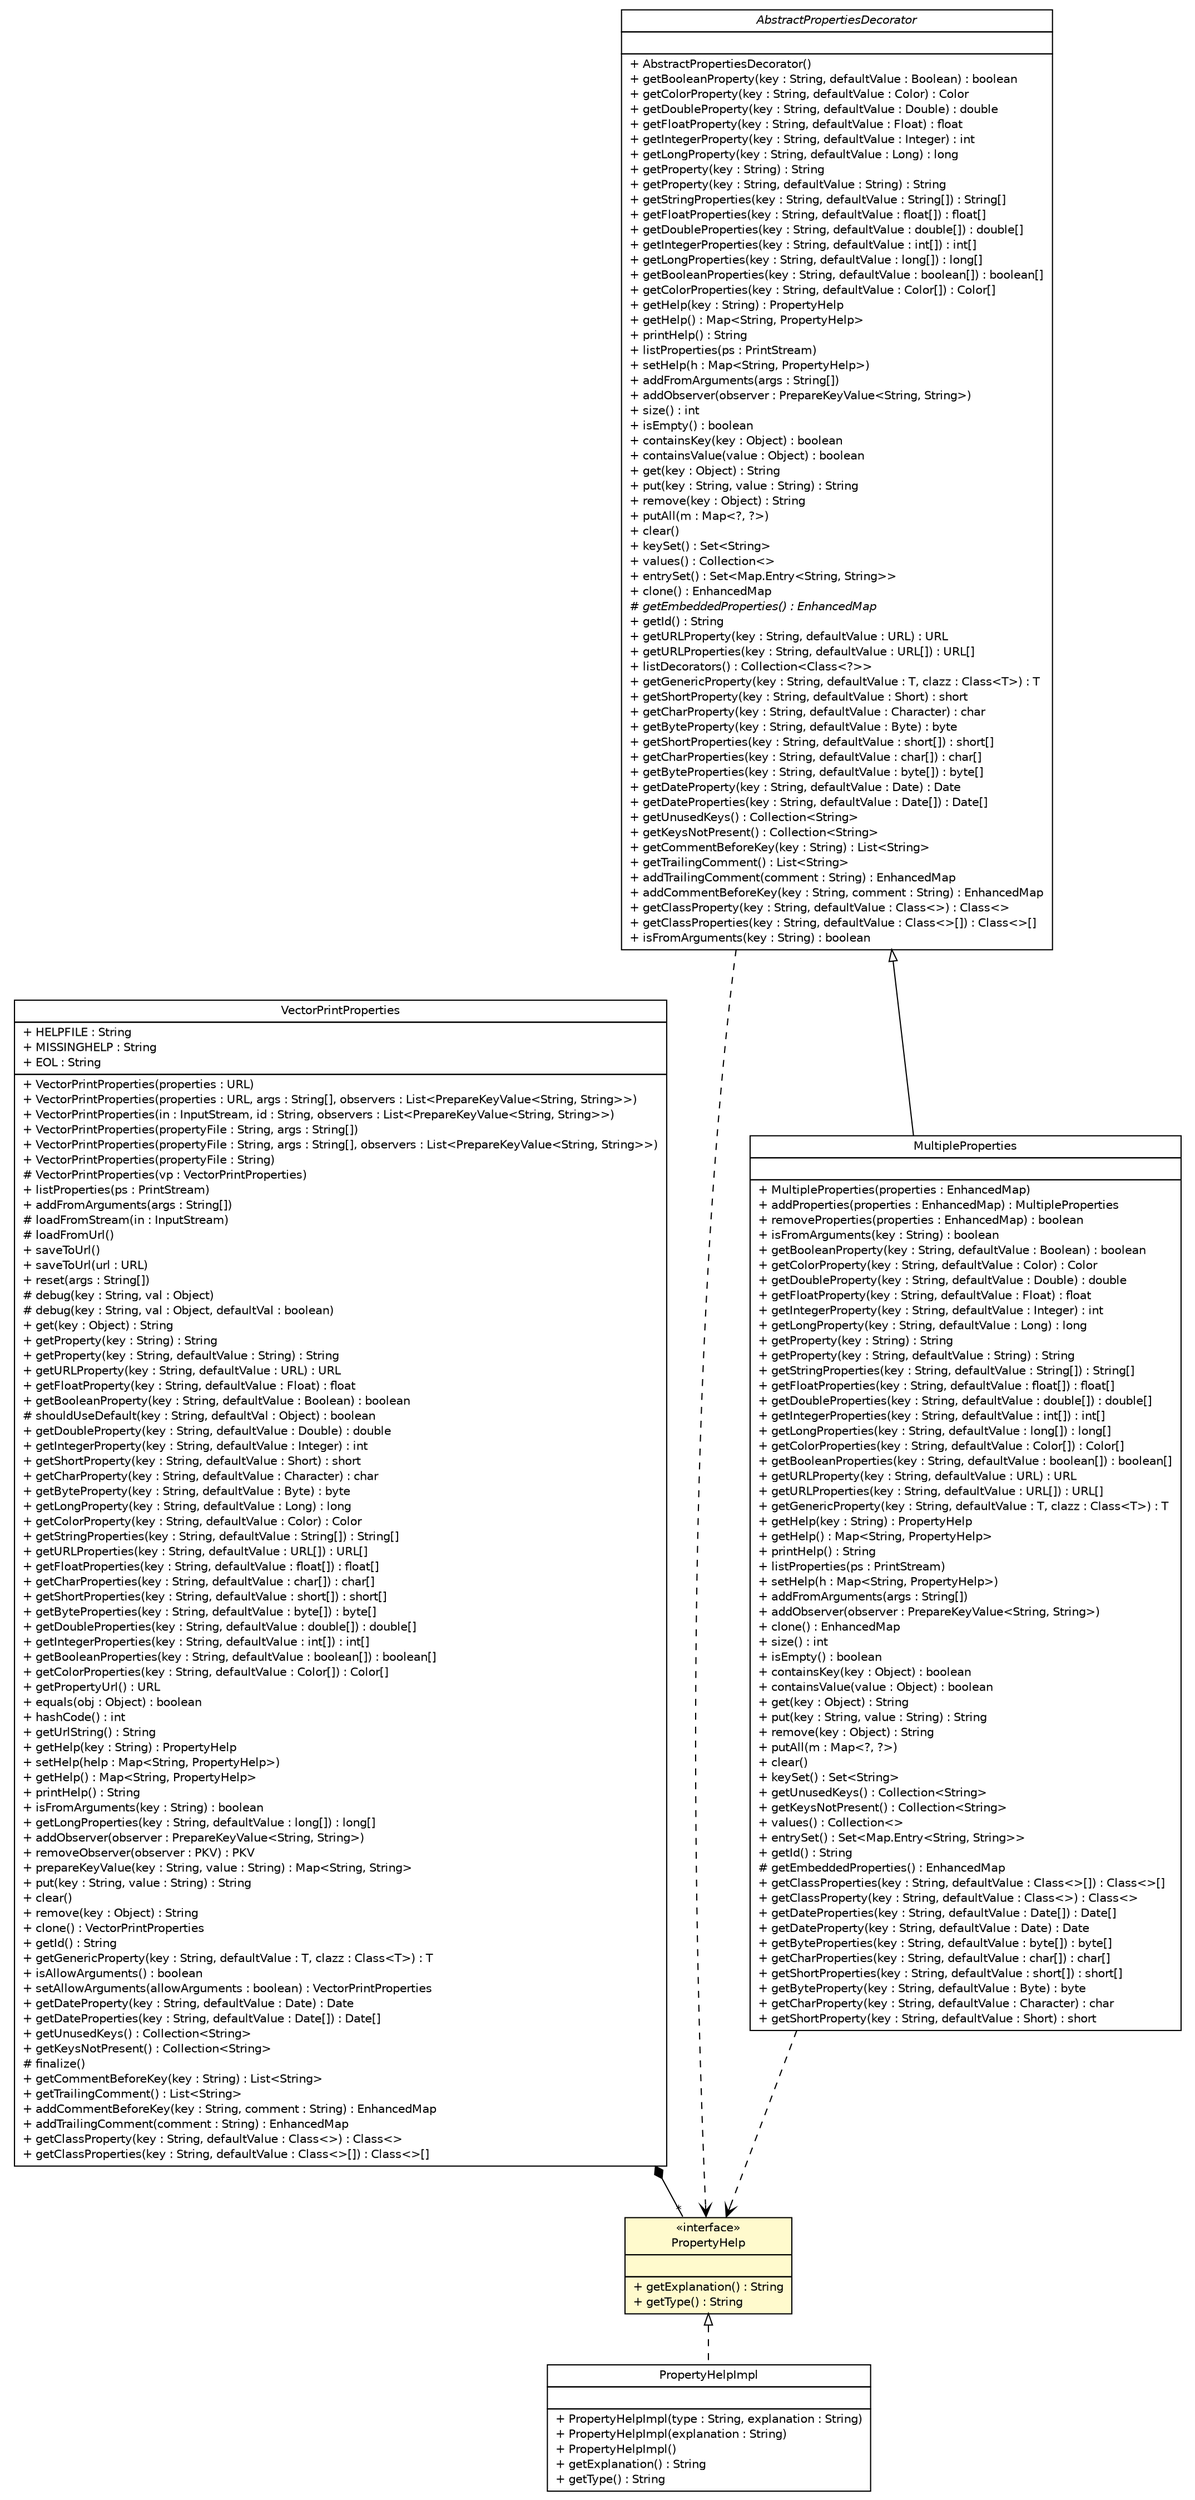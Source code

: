 #!/usr/local/bin/dot
#
# Class diagram 
# Generated by UMLGraph version R5_6 (http://www.umlgraph.org/)
#

digraph G {
	edge [fontname="Helvetica",fontsize=10,labelfontname="Helvetica",labelfontsize=10];
	node [fontname="Helvetica",fontsize=10,shape=plaintext];
	nodesep=0.25;
	ranksep=0.5;
	// com.vectorprint.configuration.PropertyHelpImpl
	c6061 [label=<<table title="com.vectorprint.configuration.PropertyHelpImpl" border="0" cellborder="1" cellspacing="0" cellpadding="2" port="p" href="./PropertyHelpImpl.html">
		<tr><td><table border="0" cellspacing="0" cellpadding="1">
<tr><td align="center" balign="center"> PropertyHelpImpl </td></tr>
		</table></td></tr>
		<tr><td><table border="0" cellspacing="0" cellpadding="1">
<tr><td align="left" balign="left">  </td></tr>
		</table></td></tr>
		<tr><td><table border="0" cellspacing="0" cellpadding="1">
<tr><td align="left" balign="left"> + PropertyHelpImpl(type : String, explanation : String) </td></tr>
<tr><td align="left" balign="left"> + PropertyHelpImpl(explanation : String) </td></tr>
<tr><td align="left" balign="left"> + PropertyHelpImpl() </td></tr>
<tr><td align="left" balign="left"> + getExplanation() : String </td></tr>
<tr><td align="left" balign="left"> + getType() : String </td></tr>
		</table></td></tr>
		</table>>, URL="./PropertyHelpImpl.html", fontname="Helvetica", fontcolor="black", fontsize=10.0];
	// com.vectorprint.configuration.PropertyHelp
	c6065 [label=<<table title="com.vectorprint.configuration.PropertyHelp" border="0" cellborder="1" cellspacing="0" cellpadding="2" port="p" bgcolor="lemonChiffon" href="./PropertyHelp.html">
		<tr><td><table border="0" cellspacing="0" cellpadding="1">
<tr><td align="center" balign="center"> &#171;interface&#187; </td></tr>
<tr><td align="center" balign="center"> PropertyHelp </td></tr>
		</table></td></tr>
		<tr><td><table border="0" cellspacing="0" cellpadding="1">
<tr><td align="left" balign="left">  </td></tr>
		</table></td></tr>
		<tr><td><table border="0" cellspacing="0" cellpadding="1">
<tr><td align="left" balign="left"> + getExplanation() : String </td></tr>
<tr><td align="left" balign="left"> + getType() : String </td></tr>
		</table></td></tr>
		</table>>, URL="./PropertyHelp.html", fontname="Helvetica", fontcolor="black", fontsize=10.0];
	// com.vectorprint.configuration.VectorPrintProperties
	c6067 [label=<<table title="com.vectorprint.configuration.VectorPrintProperties" border="0" cellborder="1" cellspacing="0" cellpadding="2" port="p" href="./VectorPrintProperties.html">
		<tr><td><table border="0" cellspacing="0" cellpadding="1">
<tr><td align="center" balign="center"> VectorPrintProperties </td></tr>
		</table></td></tr>
		<tr><td><table border="0" cellspacing="0" cellpadding="1">
<tr><td align="left" balign="left"> + HELPFILE : String </td></tr>
<tr><td align="left" balign="left"> + MISSINGHELP : String </td></tr>
<tr><td align="left" balign="left"> + EOL : String </td></tr>
		</table></td></tr>
		<tr><td><table border="0" cellspacing="0" cellpadding="1">
<tr><td align="left" balign="left"> + VectorPrintProperties(properties : URL) </td></tr>
<tr><td align="left" balign="left"> + VectorPrintProperties(properties : URL, args : String[], observers : List&lt;PrepareKeyValue&lt;String, String&gt;&gt;) </td></tr>
<tr><td align="left" balign="left"> + VectorPrintProperties(in : InputStream, id : String, observers : List&lt;PrepareKeyValue&lt;String, String&gt;&gt;) </td></tr>
<tr><td align="left" balign="left"> + VectorPrintProperties(propertyFile : String, args : String[]) </td></tr>
<tr><td align="left" balign="left"> + VectorPrintProperties(propertyFile : String, args : String[], observers : List&lt;PrepareKeyValue&lt;String, String&gt;&gt;) </td></tr>
<tr><td align="left" balign="left"> + VectorPrintProperties(propertyFile : String) </td></tr>
<tr><td align="left" balign="left"> # VectorPrintProperties(vp : VectorPrintProperties) </td></tr>
<tr><td align="left" balign="left"> + listProperties(ps : PrintStream) </td></tr>
<tr><td align="left" balign="left"> + addFromArguments(args : String[]) </td></tr>
<tr><td align="left" balign="left"> # loadFromStream(in : InputStream) </td></tr>
<tr><td align="left" balign="left"> # loadFromUrl() </td></tr>
<tr><td align="left" balign="left"> + saveToUrl() </td></tr>
<tr><td align="left" balign="left"> + saveToUrl(url : URL) </td></tr>
<tr><td align="left" balign="left"> + reset(args : String[]) </td></tr>
<tr><td align="left" balign="left"> # debug(key : String, val : Object) </td></tr>
<tr><td align="left" balign="left"> # debug(key : String, val : Object, defaultVal : boolean) </td></tr>
<tr><td align="left" balign="left"> + get(key : Object) : String </td></tr>
<tr><td align="left" balign="left"> + getProperty(key : String) : String </td></tr>
<tr><td align="left" balign="left"> + getProperty(key : String, defaultValue : String) : String </td></tr>
<tr><td align="left" balign="left"> + getURLProperty(key : String, defaultValue : URL) : URL </td></tr>
<tr><td align="left" balign="left"> + getFloatProperty(key : String, defaultValue : Float) : float </td></tr>
<tr><td align="left" balign="left"> + getBooleanProperty(key : String, defaultValue : Boolean) : boolean </td></tr>
<tr><td align="left" balign="left"> # shouldUseDefault(key : String, defaultVal : Object) : boolean </td></tr>
<tr><td align="left" balign="left"> + getDoubleProperty(key : String, defaultValue : Double) : double </td></tr>
<tr><td align="left" balign="left"> + getIntegerProperty(key : String, defaultValue : Integer) : int </td></tr>
<tr><td align="left" balign="left"> + getShortProperty(key : String, defaultValue : Short) : short </td></tr>
<tr><td align="left" balign="left"> + getCharProperty(key : String, defaultValue : Character) : char </td></tr>
<tr><td align="left" balign="left"> + getByteProperty(key : String, defaultValue : Byte) : byte </td></tr>
<tr><td align="left" balign="left"> + getLongProperty(key : String, defaultValue : Long) : long </td></tr>
<tr><td align="left" balign="left"> + getColorProperty(key : String, defaultValue : Color) : Color </td></tr>
<tr><td align="left" balign="left"> + getStringProperties(key : String, defaultValue : String[]) : String[] </td></tr>
<tr><td align="left" balign="left"> + getURLProperties(key : String, defaultValue : URL[]) : URL[] </td></tr>
<tr><td align="left" balign="left"> + getFloatProperties(key : String, defaultValue : float[]) : float[] </td></tr>
<tr><td align="left" balign="left"> + getCharProperties(key : String, defaultValue : char[]) : char[] </td></tr>
<tr><td align="left" balign="left"> + getShortProperties(key : String, defaultValue : short[]) : short[] </td></tr>
<tr><td align="left" balign="left"> + getByteProperties(key : String, defaultValue : byte[]) : byte[] </td></tr>
<tr><td align="left" balign="left"> + getDoubleProperties(key : String, defaultValue : double[]) : double[] </td></tr>
<tr><td align="left" balign="left"> + getIntegerProperties(key : String, defaultValue : int[]) : int[] </td></tr>
<tr><td align="left" balign="left"> + getBooleanProperties(key : String, defaultValue : boolean[]) : boolean[] </td></tr>
<tr><td align="left" balign="left"> + getColorProperties(key : String, defaultValue : Color[]) : Color[] </td></tr>
<tr><td align="left" balign="left"> + getPropertyUrl() : URL </td></tr>
<tr><td align="left" balign="left"> + equals(obj : Object) : boolean </td></tr>
<tr><td align="left" balign="left"> + hashCode() : int </td></tr>
<tr><td align="left" balign="left"> + getUrlString() : String </td></tr>
<tr><td align="left" balign="left"> + getHelp(key : String) : PropertyHelp </td></tr>
<tr><td align="left" balign="left"> + setHelp(help : Map&lt;String, PropertyHelp&gt;) </td></tr>
<tr><td align="left" balign="left"> + getHelp() : Map&lt;String, PropertyHelp&gt; </td></tr>
<tr><td align="left" balign="left"> + printHelp() : String </td></tr>
<tr><td align="left" balign="left"> + isFromArguments(key : String) : boolean </td></tr>
<tr><td align="left" balign="left"> + getLongProperties(key : String, defaultValue : long[]) : long[] </td></tr>
<tr><td align="left" balign="left"> + addObserver(observer : PrepareKeyValue&lt;String, String&gt;) </td></tr>
<tr><td align="left" balign="left"> + removeObserver(observer : PKV) : PKV </td></tr>
<tr><td align="left" balign="left"> + prepareKeyValue(key : String, value : String) : Map&lt;String, String&gt; </td></tr>
<tr><td align="left" balign="left"> + put(key : String, value : String) : String </td></tr>
<tr><td align="left" balign="left"> + clear() </td></tr>
<tr><td align="left" balign="left"> + remove(key : Object) : String </td></tr>
<tr><td align="left" balign="left"> + clone() : VectorPrintProperties </td></tr>
<tr><td align="left" balign="left"> + getId() : String </td></tr>
<tr><td align="left" balign="left"> + getGenericProperty(key : String, defaultValue : T, clazz : Class&lt;T&gt;) : T </td></tr>
<tr><td align="left" balign="left"> + isAllowArguments() : boolean </td></tr>
<tr><td align="left" balign="left"> + setAllowArguments(allowArguments : boolean) : VectorPrintProperties </td></tr>
<tr><td align="left" balign="left"> + getDateProperty(key : String, defaultValue : Date) : Date </td></tr>
<tr><td align="left" balign="left"> + getDateProperties(key : String, defaultValue : Date[]) : Date[] </td></tr>
<tr><td align="left" balign="left"> + getUnusedKeys() : Collection&lt;String&gt; </td></tr>
<tr><td align="left" balign="left"> + getKeysNotPresent() : Collection&lt;String&gt; </td></tr>
<tr><td align="left" balign="left"> # finalize() </td></tr>
<tr><td align="left" balign="left"> + getCommentBeforeKey(key : String) : List&lt;String&gt; </td></tr>
<tr><td align="left" balign="left"> + getTrailingComment() : List&lt;String&gt; </td></tr>
<tr><td align="left" balign="left"> + addCommentBeforeKey(key : String, comment : String) : EnhancedMap </td></tr>
<tr><td align="left" balign="left"> + addTrailingComment(comment : String) : EnhancedMap </td></tr>
<tr><td align="left" balign="left"> + getClassProperty(key : String, defaultValue : Class&lt;&gt;) : Class&lt;&gt; </td></tr>
<tr><td align="left" balign="left"> + getClassProperties(key : String, defaultValue : Class&lt;&gt;[]) : Class&lt;&gt;[] </td></tr>
		</table></td></tr>
		</table>>, URL="./VectorPrintProperties.html", fontname="Helvetica", fontcolor="black", fontsize=10.0];
	// com.vectorprint.configuration.decoration.MultipleProperties
	c6069 [label=<<table title="com.vectorprint.configuration.decoration.MultipleProperties" border="0" cellborder="1" cellspacing="0" cellpadding="2" port="p" href="./decoration/MultipleProperties.html">
		<tr><td><table border="0" cellspacing="0" cellpadding="1">
<tr><td align="center" balign="center"> MultipleProperties </td></tr>
		</table></td></tr>
		<tr><td><table border="0" cellspacing="0" cellpadding="1">
<tr><td align="left" balign="left">  </td></tr>
		</table></td></tr>
		<tr><td><table border="0" cellspacing="0" cellpadding="1">
<tr><td align="left" balign="left"> + MultipleProperties(properties : EnhancedMap) </td></tr>
<tr><td align="left" balign="left"> + addProperties(properties : EnhancedMap) : MultipleProperties </td></tr>
<tr><td align="left" balign="left"> + removeProperties(properties : EnhancedMap) : boolean </td></tr>
<tr><td align="left" balign="left"> + isFromArguments(key : String) : boolean </td></tr>
<tr><td align="left" balign="left"> + getBooleanProperty(key : String, defaultValue : Boolean) : boolean </td></tr>
<tr><td align="left" balign="left"> + getColorProperty(key : String, defaultValue : Color) : Color </td></tr>
<tr><td align="left" balign="left"> + getDoubleProperty(key : String, defaultValue : Double) : double </td></tr>
<tr><td align="left" balign="left"> + getFloatProperty(key : String, defaultValue : Float) : float </td></tr>
<tr><td align="left" balign="left"> + getIntegerProperty(key : String, defaultValue : Integer) : int </td></tr>
<tr><td align="left" balign="left"> + getLongProperty(key : String, defaultValue : Long) : long </td></tr>
<tr><td align="left" balign="left"> + getProperty(key : String) : String </td></tr>
<tr><td align="left" balign="left"> + getProperty(key : String, defaultValue : String) : String </td></tr>
<tr><td align="left" balign="left"> + getStringProperties(key : String, defaultValue : String[]) : String[] </td></tr>
<tr><td align="left" balign="left"> + getFloatProperties(key : String, defaultValue : float[]) : float[] </td></tr>
<tr><td align="left" balign="left"> + getDoubleProperties(key : String, defaultValue : double[]) : double[] </td></tr>
<tr><td align="left" balign="left"> + getIntegerProperties(key : String, defaultValue : int[]) : int[] </td></tr>
<tr><td align="left" balign="left"> + getLongProperties(key : String, defaultValue : long[]) : long[] </td></tr>
<tr><td align="left" balign="left"> + getColorProperties(key : String, defaultValue : Color[]) : Color[] </td></tr>
<tr><td align="left" balign="left"> + getBooleanProperties(key : String, defaultValue : boolean[]) : boolean[] </td></tr>
<tr><td align="left" balign="left"> + getURLProperty(key : String, defaultValue : URL) : URL </td></tr>
<tr><td align="left" balign="left"> + getURLProperties(key : String, defaultValue : URL[]) : URL[] </td></tr>
<tr><td align="left" balign="left"> + getGenericProperty(key : String, defaultValue : T, clazz : Class&lt;T&gt;) : T </td></tr>
<tr><td align="left" balign="left"> + getHelp(key : String) : PropertyHelp </td></tr>
<tr><td align="left" balign="left"> + getHelp() : Map&lt;String, PropertyHelp&gt; </td></tr>
<tr><td align="left" balign="left"> + printHelp() : String </td></tr>
<tr><td align="left" balign="left"> + listProperties(ps : PrintStream) </td></tr>
<tr><td align="left" balign="left"> + setHelp(h : Map&lt;String, PropertyHelp&gt;) </td></tr>
<tr><td align="left" balign="left"> + addFromArguments(args : String[]) </td></tr>
<tr><td align="left" balign="left"> + addObserver(observer : PrepareKeyValue&lt;String, String&gt;) </td></tr>
<tr><td align="left" balign="left"> + clone() : EnhancedMap </td></tr>
<tr><td align="left" balign="left"> + size() : int </td></tr>
<tr><td align="left" balign="left"> + isEmpty() : boolean </td></tr>
<tr><td align="left" balign="left"> + containsKey(key : Object) : boolean </td></tr>
<tr><td align="left" balign="left"> + containsValue(value : Object) : boolean </td></tr>
<tr><td align="left" balign="left"> + get(key : Object) : String </td></tr>
<tr><td align="left" balign="left"> + put(key : String, value : String) : String </td></tr>
<tr><td align="left" balign="left"> + remove(key : Object) : String </td></tr>
<tr><td align="left" balign="left"> + putAll(m : Map&lt;?, ?&gt;) </td></tr>
<tr><td align="left" balign="left"> + clear() </td></tr>
<tr><td align="left" balign="left"> + keySet() : Set&lt;String&gt; </td></tr>
<tr><td align="left" balign="left"> + getUnusedKeys() : Collection&lt;String&gt; </td></tr>
<tr><td align="left" balign="left"> + getKeysNotPresent() : Collection&lt;String&gt; </td></tr>
<tr><td align="left" balign="left"> + values() : Collection&lt;&gt; </td></tr>
<tr><td align="left" balign="left"> + entrySet() : Set&lt;Map.Entry&lt;String, String&gt;&gt; </td></tr>
<tr><td align="left" balign="left"> + getId() : String </td></tr>
<tr><td align="left" balign="left"> # getEmbeddedProperties() : EnhancedMap </td></tr>
<tr><td align="left" balign="left"> + getClassProperties(key : String, defaultValue : Class&lt;&gt;[]) : Class&lt;&gt;[] </td></tr>
<tr><td align="left" balign="left"> + getClassProperty(key : String, defaultValue : Class&lt;&gt;) : Class&lt;&gt; </td></tr>
<tr><td align="left" balign="left"> + getDateProperties(key : String, defaultValue : Date[]) : Date[] </td></tr>
<tr><td align="left" balign="left"> + getDateProperty(key : String, defaultValue : Date) : Date </td></tr>
<tr><td align="left" balign="left"> + getByteProperties(key : String, defaultValue : byte[]) : byte[] </td></tr>
<tr><td align="left" balign="left"> + getCharProperties(key : String, defaultValue : char[]) : char[] </td></tr>
<tr><td align="left" balign="left"> + getShortProperties(key : String, defaultValue : short[]) : short[] </td></tr>
<tr><td align="left" balign="left"> + getByteProperty(key : String, defaultValue : Byte) : byte </td></tr>
<tr><td align="left" balign="left"> + getCharProperty(key : String, defaultValue : Character) : char </td></tr>
<tr><td align="left" balign="left"> + getShortProperty(key : String, defaultValue : Short) : short </td></tr>
		</table></td></tr>
		</table>>, URL="./decoration/MultipleProperties.html", fontname="Helvetica", fontcolor="black", fontsize=10.0];
	// com.vectorprint.configuration.decoration.AbstractPropertiesDecorator
	c6072 [label=<<table title="com.vectorprint.configuration.decoration.AbstractPropertiesDecorator" border="0" cellborder="1" cellspacing="0" cellpadding="2" port="p" href="./decoration/AbstractPropertiesDecorator.html">
		<tr><td><table border="0" cellspacing="0" cellpadding="1">
<tr><td align="center" balign="center"><font face="Helvetica-Oblique"> AbstractPropertiesDecorator </font></td></tr>
		</table></td></tr>
		<tr><td><table border="0" cellspacing="0" cellpadding="1">
<tr><td align="left" balign="left">  </td></tr>
		</table></td></tr>
		<tr><td><table border="0" cellspacing="0" cellpadding="1">
<tr><td align="left" balign="left"> + AbstractPropertiesDecorator() </td></tr>
<tr><td align="left" balign="left"> + getBooleanProperty(key : String, defaultValue : Boolean) : boolean </td></tr>
<tr><td align="left" balign="left"> + getColorProperty(key : String, defaultValue : Color) : Color </td></tr>
<tr><td align="left" balign="left"> + getDoubleProperty(key : String, defaultValue : Double) : double </td></tr>
<tr><td align="left" balign="left"> + getFloatProperty(key : String, defaultValue : Float) : float </td></tr>
<tr><td align="left" balign="left"> + getIntegerProperty(key : String, defaultValue : Integer) : int </td></tr>
<tr><td align="left" balign="left"> + getLongProperty(key : String, defaultValue : Long) : long </td></tr>
<tr><td align="left" balign="left"> + getProperty(key : String) : String </td></tr>
<tr><td align="left" balign="left"> + getProperty(key : String, defaultValue : String) : String </td></tr>
<tr><td align="left" balign="left"> + getStringProperties(key : String, defaultValue : String[]) : String[] </td></tr>
<tr><td align="left" balign="left"> + getFloatProperties(key : String, defaultValue : float[]) : float[] </td></tr>
<tr><td align="left" balign="left"> + getDoubleProperties(key : String, defaultValue : double[]) : double[] </td></tr>
<tr><td align="left" balign="left"> + getIntegerProperties(key : String, defaultValue : int[]) : int[] </td></tr>
<tr><td align="left" balign="left"> + getLongProperties(key : String, defaultValue : long[]) : long[] </td></tr>
<tr><td align="left" balign="left"> + getBooleanProperties(key : String, defaultValue : boolean[]) : boolean[] </td></tr>
<tr><td align="left" balign="left"> + getColorProperties(key : String, defaultValue : Color[]) : Color[] </td></tr>
<tr><td align="left" balign="left"> + getHelp(key : String) : PropertyHelp </td></tr>
<tr><td align="left" balign="left"> + getHelp() : Map&lt;String, PropertyHelp&gt; </td></tr>
<tr><td align="left" balign="left"> + printHelp() : String </td></tr>
<tr><td align="left" balign="left"> + listProperties(ps : PrintStream) </td></tr>
<tr><td align="left" balign="left"> + setHelp(h : Map&lt;String, PropertyHelp&gt;) </td></tr>
<tr><td align="left" balign="left"> + addFromArguments(args : String[]) </td></tr>
<tr><td align="left" balign="left"> + addObserver(observer : PrepareKeyValue&lt;String, String&gt;) </td></tr>
<tr><td align="left" balign="left"> + size() : int </td></tr>
<tr><td align="left" balign="left"> + isEmpty() : boolean </td></tr>
<tr><td align="left" balign="left"> + containsKey(key : Object) : boolean </td></tr>
<tr><td align="left" balign="left"> + containsValue(value : Object) : boolean </td></tr>
<tr><td align="left" balign="left"> + get(key : Object) : String </td></tr>
<tr><td align="left" balign="left"> + put(key : String, value : String) : String </td></tr>
<tr><td align="left" balign="left"> + remove(key : Object) : String </td></tr>
<tr><td align="left" balign="left"> + putAll(m : Map&lt;?, ?&gt;) </td></tr>
<tr><td align="left" balign="left"> + clear() </td></tr>
<tr><td align="left" balign="left"> + keySet() : Set&lt;String&gt; </td></tr>
<tr><td align="left" balign="left"> + values() : Collection&lt;&gt; </td></tr>
<tr><td align="left" balign="left"> + entrySet() : Set&lt;Map.Entry&lt;String, String&gt;&gt; </td></tr>
<tr><td align="left" balign="left"> + clone() : EnhancedMap </td></tr>
<tr><td align="left" balign="left"><font face="Helvetica-Oblique" point-size="10.0"> # getEmbeddedProperties() : EnhancedMap </font></td></tr>
<tr><td align="left" balign="left"> + getId() : String </td></tr>
<tr><td align="left" balign="left"> + getURLProperty(key : String, defaultValue : URL) : URL </td></tr>
<tr><td align="left" balign="left"> + getURLProperties(key : String, defaultValue : URL[]) : URL[] </td></tr>
<tr><td align="left" balign="left"> + listDecorators() : Collection&lt;Class&lt;?&gt;&gt; </td></tr>
<tr><td align="left" balign="left"> + getGenericProperty(key : String, defaultValue : T, clazz : Class&lt;T&gt;) : T </td></tr>
<tr><td align="left" balign="left"> + getShortProperty(key : String, defaultValue : Short) : short </td></tr>
<tr><td align="left" balign="left"> + getCharProperty(key : String, defaultValue : Character) : char </td></tr>
<tr><td align="left" balign="left"> + getByteProperty(key : String, defaultValue : Byte) : byte </td></tr>
<tr><td align="left" balign="left"> + getShortProperties(key : String, defaultValue : short[]) : short[] </td></tr>
<tr><td align="left" balign="left"> + getCharProperties(key : String, defaultValue : char[]) : char[] </td></tr>
<tr><td align="left" balign="left"> + getByteProperties(key : String, defaultValue : byte[]) : byte[] </td></tr>
<tr><td align="left" balign="left"> + getDateProperty(key : String, defaultValue : Date) : Date </td></tr>
<tr><td align="left" balign="left"> + getDateProperties(key : String, defaultValue : Date[]) : Date[] </td></tr>
<tr><td align="left" balign="left"> + getUnusedKeys() : Collection&lt;String&gt; </td></tr>
<tr><td align="left" balign="left"> + getKeysNotPresent() : Collection&lt;String&gt; </td></tr>
<tr><td align="left" balign="left"> + getCommentBeforeKey(key : String) : List&lt;String&gt; </td></tr>
<tr><td align="left" balign="left"> + getTrailingComment() : List&lt;String&gt; </td></tr>
<tr><td align="left" balign="left"> + addTrailingComment(comment : String) : EnhancedMap </td></tr>
<tr><td align="left" balign="left"> + addCommentBeforeKey(key : String, comment : String) : EnhancedMap </td></tr>
<tr><td align="left" balign="left"> + getClassProperty(key : String, defaultValue : Class&lt;&gt;) : Class&lt;&gt; </td></tr>
<tr><td align="left" balign="left"> + getClassProperties(key : String, defaultValue : Class&lt;&gt;[]) : Class&lt;&gt;[] </td></tr>
<tr><td align="left" balign="left"> + isFromArguments(key : String) : boolean </td></tr>
		</table></td></tr>
		</table>>, URL="./decoration/AbstractPropertiesDecorator.html", fontname="Helvetica", fontcolor="black", fontsize=10.0];
	//com.vectorprint.configuration.PropertyHelpImpl implements com.vectorprint.configuration.PropertyHelp
	c6065:p -> c6061:p [dir=back,arrowtail=empty,style=dashed];
	//com.vectorprint.configuration.decoration.MultipleProperties extends com.vectorprint.configuration.decoration.AbstractPropertiesDecorator
	c6072:p -> c6069:p [dir=back,arrowtail=empty];
	// com.vectorprint.configuration.VectorPrintProperties COMPOSED com.vectorprint.configuration.PropertyHelp
	c6067:p -> c6065:p [taillabel="", label="", headlabel="*", fontname="Helvetica", fontcolor="black", fontsize=10.0, color="black", arrowhead=none, arrowtail=diamond, dir=both];
	// com.vectorprint.configuration.decoration.MultipleProperties DEPEND com.vectorprint.configuration.PropertyHelp
	c6069:p -> c6065:p [taillabel="", label="", headlabel="", fontname="Helvetica", fontcolor="black", fontsize=10.0, color="black", arrowhead=open, style=dashed];
	// com.vectorprint.configuration.decoration.AbstractPropertiesDecorator DEPEND com.vectorprint.configuration.PropertyHelp
	c6072:p -> c6065:p [taillabel="", label="", headlabel="", fontname="Helvetica", fontcolor="black", fontsize=10.0, color="black", arrowhead=open, style=dashed];
}

